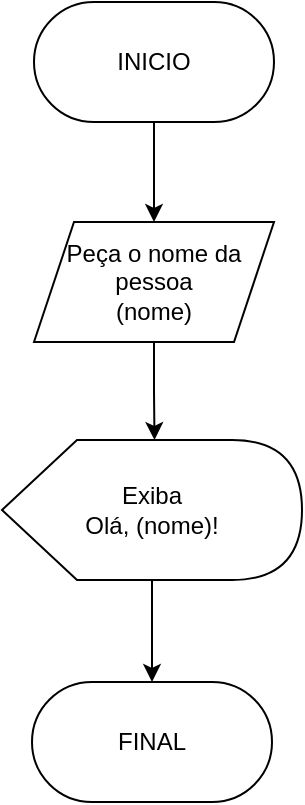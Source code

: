 <mxfile version="26.0.14">
  <diagram name="Página-1" id="L9XUC7N33G-KT3ya3bNB">
    <mxGraphModel grid="1" page="1" gridSize="10" guides="1" tooltips="1" connect="1" arrows="1" fold="1" pageScale="1" pageWidth="827" pageHeight="1169" math="0" shadow="0">
      <root>
        <mxCell id="0" />
        <mxCell id="1" parent="0" />
        <mxCell id="AsGTSz00OtaDeHxleYTq-6" style="edgeStyle=orthogonalEdgeStyle;rounded=0;orthogonalLoop=1;jettySize=auto;html=1;entryX=0.5;entryY=0;entryDx=0;entryDy=0;" edge="1" parent="1" source="AsGTSz00OtaDeHxleYTq-1" target="AsGTSz00OtaDeHxleYTq-3">
          <mxGeometry relative="1" as="geometry" />
        </mxCell>
        <mxCell id="AsGTSz00OtaDeHxleYTq-1" value="INICIO" style="rounded=1;whiteSpace=wrap;html=1;arcSize=50;" vertex="1" parent="1">
          <mxGeometry x="310" y="70" width="120" height="60" as="geometry" />
        </mxCell>
        <mxCell id="AsGTSz00OtaDeHxleYTq-2" value="FINAL" style="rounded=1;whiteSpace=wrap;html=1;arcSize=50;" vertex="1" parent="1">
          <mxGeometry x="309" y="410" width="120" height="60" as="geometry" />
        </mxCell>
        <mxCell id="AsGTSz00OtaDeHxleYTq-3" value="Peça o nome da pessoa&lt;div&gt;(nome)&lt;/div&gt;" style="shape=parallelogram;perimeter=parallelogramPerimeter;whiteSpace=wrap;html=1;fixedSize=1;" vertex="1" parent="1">
          <mxGeometry x="310" y="180" width="120" height="60" as="geometry" />
        </mxCell>
        <mxCell id="AsGTSz00OtaDeHxleYTq-8" style="edgeStyle=orthogonalEdgeStyle;rounded=0;orthogonalLoop=1;jettySize=auto;html=1;entryX=0.5;entryY=0;entryDx=0;entryDy=0;" edge="1" parent="1" source="AsGTSz00OtaDeHxleYTq-5" target="AsGTSz00OtaDeHxleYTq-2">
          <mxGeometry relative="1" as="geometry" />
        </mxCell>
        <mxCell id="AsGTSz00OtaDeHxleYTq-5" value="Exiba&lt;div&gt;Olá, (nome)!&lt;/div&gt;" style="shape=display;whiteSpace=wrap;html=1;" vertex="1" parent="1">
          <mxGeometry x="294" y="289" width="150" height="70" as="geometry" />
        </mxCell>
        <mxCell id="AsGTSz00OtaDeHxleYTq-7" style="edgeStyle=orthogonalEdgeStyle;rounded=0;orthogonalLoop=1;jettySize=auto;html=1;entryX=0;entryY=0;entryDx=76.25;entryDy=0;entryPerimeter=0;" edge="1" parent="1" source="AsGTSz00OtaDeHxleYTq-3" target="AsGTSz00OtaDeHxleYTq-5">
          <mxGeometry relative="1" as="geometry" />
        </mxCell>
      </root>
    </mxGraphModel>
  </diagram>
</mxfile>
